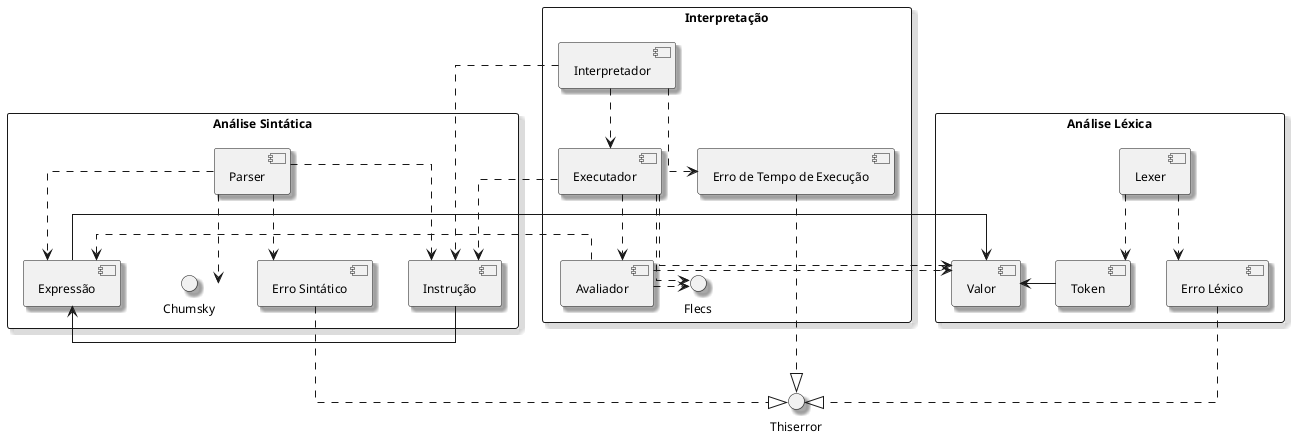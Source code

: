 @startuml diagrama_componentes
skinparam packageStyle rectangle
skinparam shadowing true
skinparam linetype ortho
skinparam defaultFontName Arial
skinparam defaultFontSize 12

package "Análise Léxica" {
    [Lexer] as lexer
    [Token] as token
	[Valor] as valor
    [Erro Léxico] as erro_lexico
}

package "Análise Sintática" {
    [Parser] as parser
    [Expressão] as expressao
    [Instrução] as instrucao
    [Erro Sintático] as erro_sintatico
    interface Chumsky as chumsky
}

package "Interpretação" {
    [Interpretador] as interpretador
    [Executador] as executador
    [Avaliador] as avaliador
    [Erro de Tempo de Execução] as erro_execucao
    interface Flecs as flecs
}

interface Thiserror as thiserror

lexer ..> token
lexer ..> erro_lexico

parser ..> expressao
parser ..> instrucao
parser ..> erro_sintatico
parser ..> chumsky

interpretador ..> executador
interpretador ..> instrucao
interpretador ..> erro_execucao

token -> valor

expressao -> valor

instrucao -> expressao

avaliador .> valor
avaliador .> expressao
avaliador .> flecs

executador ..> avaliador
executador .> valor
executador .> instrucao
executador .> flecs

erro_lexico ..|> thiserror

erro_sintatico ..|> thiserror

erro_execucao ..|> thiserror

@enduml
